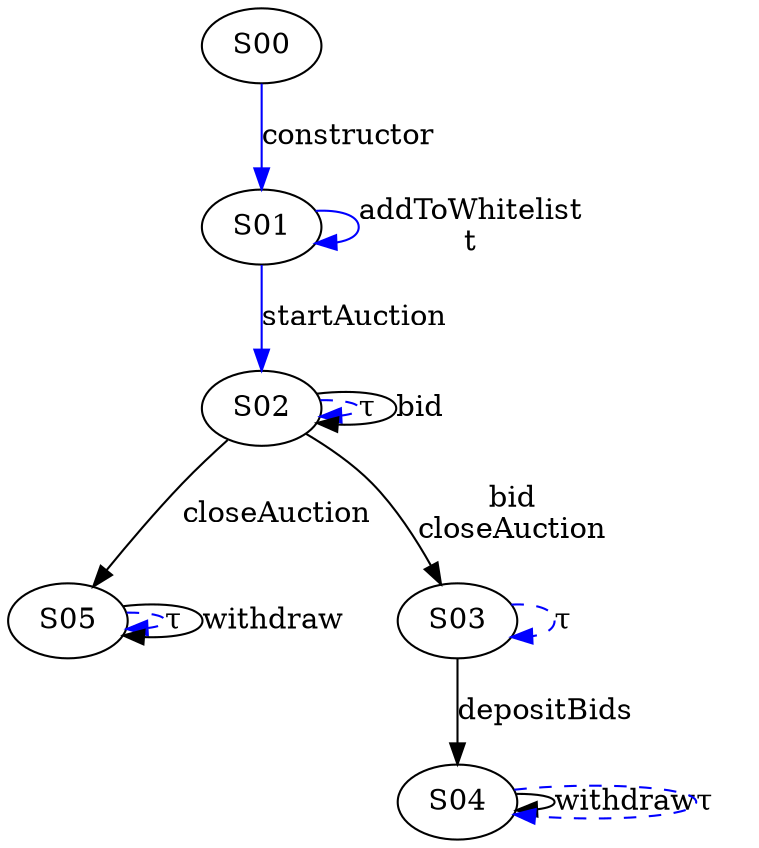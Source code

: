 digraph {

S04->S04 [label="withdraw", style="", color="black"]
S02->S05 [label="closeAuction", style="", color="black"]
S03->S04 [label="depositBids", style="", color="black"]
S01->S02 [label="startAuction", style="", color="blue"]
S01->S01 [label="addToWhitelist\nt", style="", color="blue"]
S02->S02 [label="τ", style="dashed", color="blue"]
S02->S03 [label="bid\ncloseAuction", style="", color="black"]
S03->S03 [label="τ", style="dashed", color="blue"]
S05->S05 [label="τ", style="dashed", color="blue"]
S02->S02 [label="bid", style="", color="black"]
S04->S04 [label="τ", style="dashed", color="blue"]
S05->S05 [label="withdraw", style="", color="black"]
S00->S01 [label="constructor", style="", color="blue"]
}